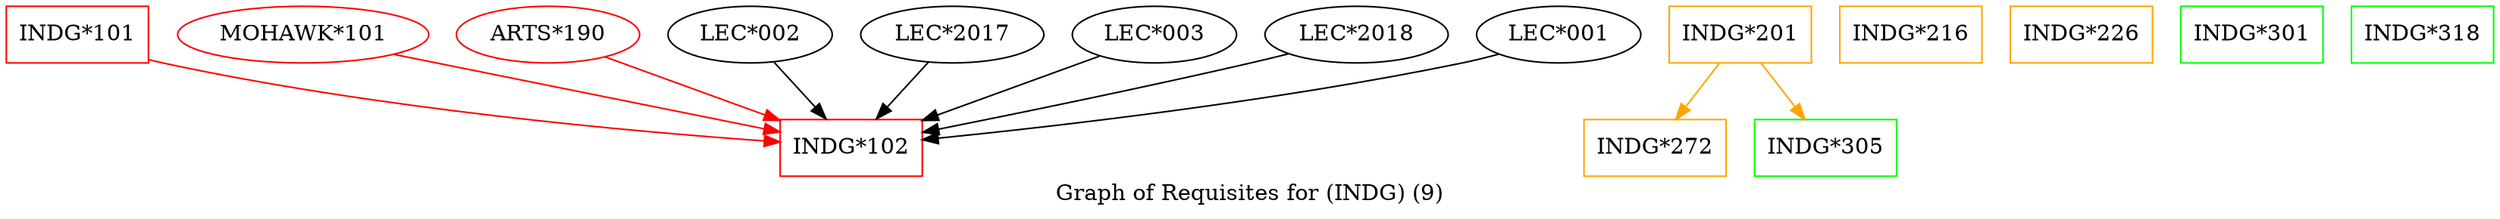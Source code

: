 strict digraph "" {
	graph [bb="0,0,1574,131",
		label="Graph of Requisites for (INDG) (9)",
		lheight=0.21,
		lp="787,11.5",
		lwidth=3.42
	];
	node [label="\N"];
	"INDG*101"	[color=red,
		height=0.5,
		pos="45,113",
		shape=box,
		width=1.25];
	"INDG*102"	[color=red,
		height=0.5,
		pos="534,41",
		shape=box,
		width=1.25];
	"INDG*101" -> "INDG*102"	[color=red,
		pos="e,488.77,44.763 90.211,97.104 93.17,96.335 96.118,95.624 99,95 233.73,65.844 395.66,51.409 478.79,45.463"];
	"MOHAWK*101"	[color=red,
		height=0.5,
		pos="187,113",
		width=2.2026];
	"MOHAWK*101" -> "INDG*102"	[color=red,
		pos="e,488.79,51.12 244.3,100.44 309.35,87.319 414.73,66.061 478.86,53.122"];
	"ARTS*190"	[color=red,
		height=0.5,
		pos="342,113",
		width=1.6068];
	"ARTS*190" -> "INDG*102"	[color=red,
		pos="e,488.91,58.439 378.11,98.834 406.56,88.461 446.7,73.829 479.12,62.009"];
	"LEC*002"	[height=0.5,
		pos="470,113",
		width=1.4443];
	"LEC*002" -> "INDG*102"	[pos="e,518.05,59.447 485.17,95.411 492.91,86.946 502.48,76.472 511.1,67.049"];
	"LEC*2017"	[height=0.5,
		pos="598,113",
		width=1.6068];
	"LEC*2017" -> "INDG*102"	[pos="e,549.95,59.447 582.83,95.411 575.09,86.946 565.52,76.472 556.9,67.049"];
	"LEC*003"	[height=0.5,
		pos="726,113",
		width=1.4443];
	"LEC*003" -> "INDG*102"	[pos="e,579.02,58.412 691.23,99.324 662.61,88.889 621.52,73.91 588.53,61.881"];
	"LEC*2018"	[height=0.5,
		pos="854,113",
		width=1.6068];
	"LEC*2018" -> "INDG*102"	[pos="e,579.37,50.907 811.17,100.85 803.16,98.842 794.83,96.813 787,95 719.16,79.296 640.62,63.159 589.27,52.883"];
	"LEC*001"	[height=0.5,
		pos="982,113",
		width=1.4443];
	"LEC*001" -> "INDG*102"	[pos="e,579.03,46.163 944.12,100.59 936.51,98.536 928.54,96.559 921,95 803.98,70.797 664.7,54.802 589.24,47.183"];
	"INDG*201"	[color=orange,
		height=0.5,
		pos="1097,113",
		shape=box,
		width=1.25];
	"INDG*272"	[color=orange,
		height=0.5,
		pos="1043,41",
		shape=box,
		width=1.25];
	"INDG*201" -> "INDG*272"	[color=orange,
		pos="e,1056.2,59.104 1083.7,94.697 1077.2,86.389 1069.4,76.277 1062.4,67.141"];
	"INDG*305"	[color=green,
		height=0.5,
		pos="1151,41",
		shape=box,
		width=1.25];
	"INDG*201" -> "INDG*305"	[color=orange,
		pos="e,1137.8,59.104 1110.3,94.697 1116.8,86.389 1124.6,76.277 1131.6,67.141"];
	"INDG*216"	[color=orange,
		height=0.5,
		pos="1205,113",
		shape=box,
		width=1.25];
	"INDG*226"	[color=orange,
		height=0.5,
		pos="1313,113",
		shape=box,
		width=1.25];
	"INDG*301"	[color=green,
		height=0.5,
		pos="1421,113",
		shape=box,
		width=1.25];
	"INDG*318"	[color=green,
		height=0.5,
		pos="1529,113",
		shape=box,
		width=1.25];
}
